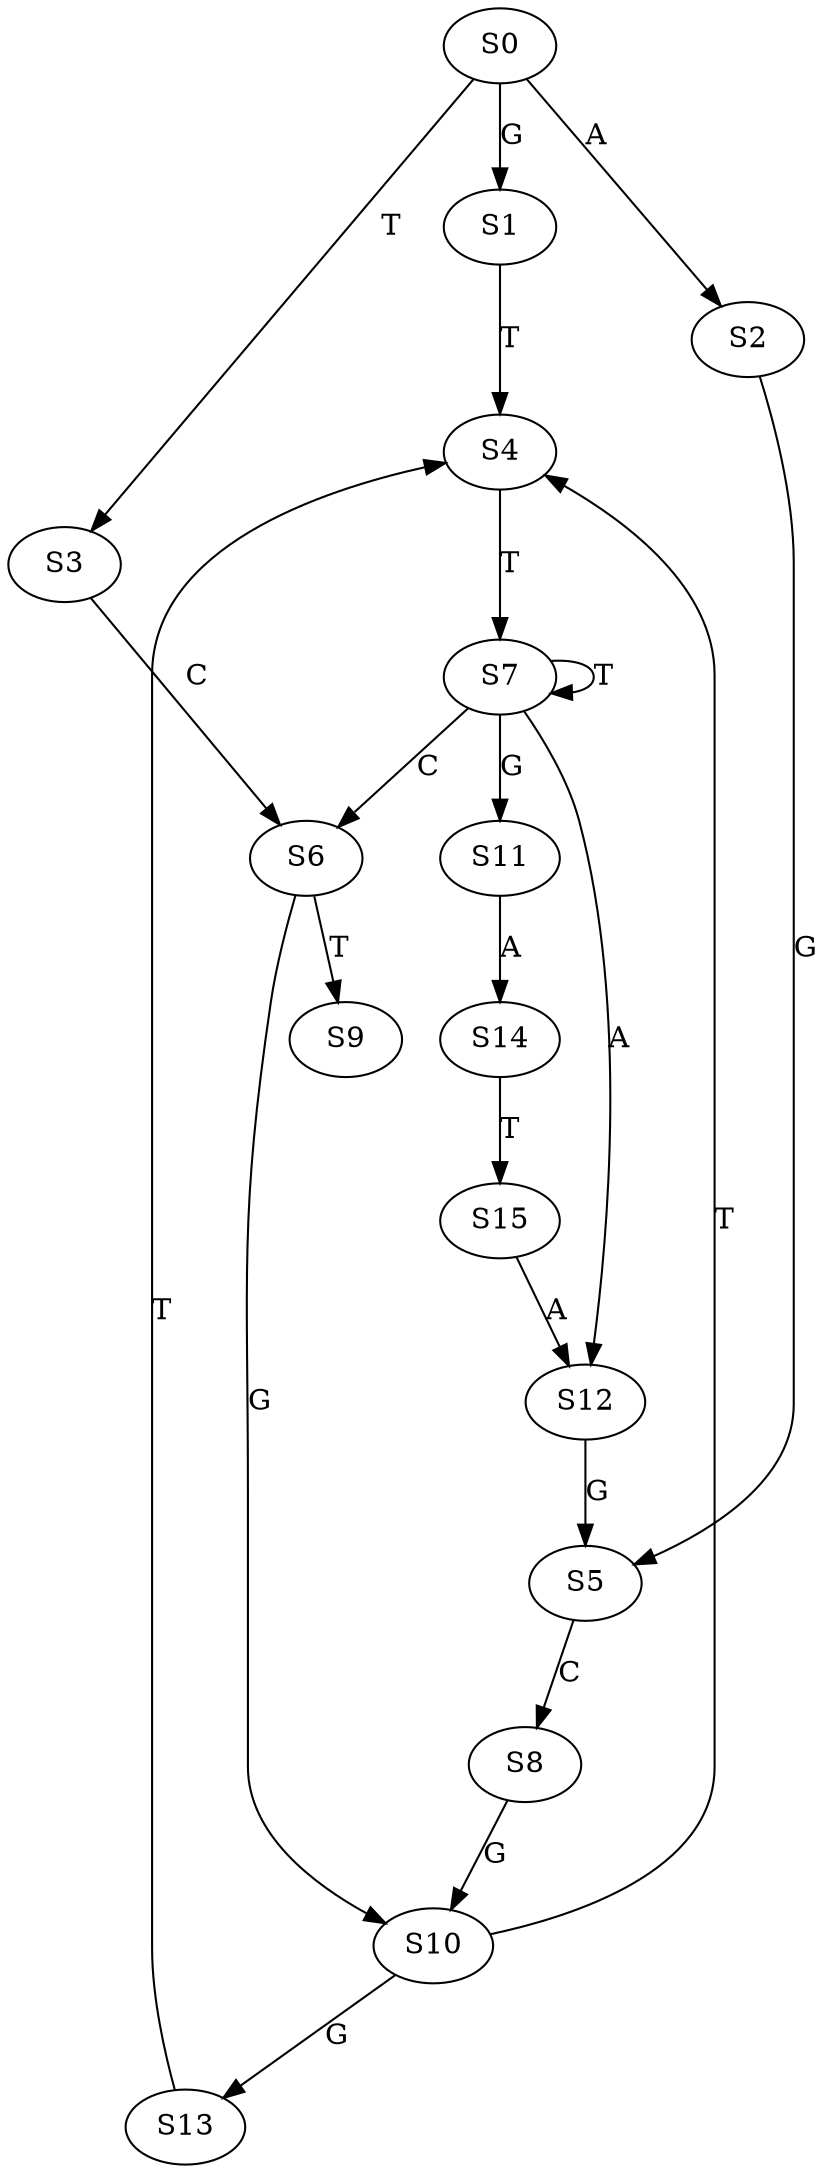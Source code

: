strict digraph  {
	S0 -> S1 [ label = G ];
	S0 -> S2 [ label = A ];
	S0 -> S3 [ label = T ];
	S1 -> S4 [ label = T ];
	S2 -> S5 [ label = G ];
	S3 -> S6 [ label = C ];
	S4 -> S7 [ label = T ];
	S5 -> S8 [ label = C ];
	S6 -> S9 [ label = T ];
	S6 -> S10 [ label = G ];
	S7 -> S6 [ label = C ];
	S7 -> S7 [ label = T ];
	S7 -> S11 [ label = G ];
	S7 -> S12 [ label = A ];
	S8 -> S10 [ label = G ];
	S10 -> S13 [ label = G ];
	S10 -> S4 [ label = T ];
	S11 -> S14 [ label = A ];
	S12 -> S5 [ label = G ];
	S13 -> S4 [ label = T ];
	S14 -> S15 [ label = T ];
	S15 -> S12 [ label = A ];
}
